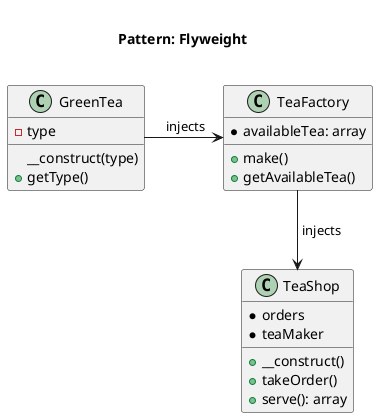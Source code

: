 @startuml
    Title <size:20>\nPattern: Flyweight\n

    class GreenTea {
    	- type
    	__construct(type)
    	+ getType()

    }

    class TeaShop {
        * orders
        * teaMaker
        + __construct()
        + takeOrder()
        + serve(): array
    }

    class TeaFactory {
        * availableTea: array
        + make()
        + getAvailableTea()
    }

    GreenTea -right-> TeaFactory: " injects"
    TeaFactory --> TeaShop: " injects"
@enduml